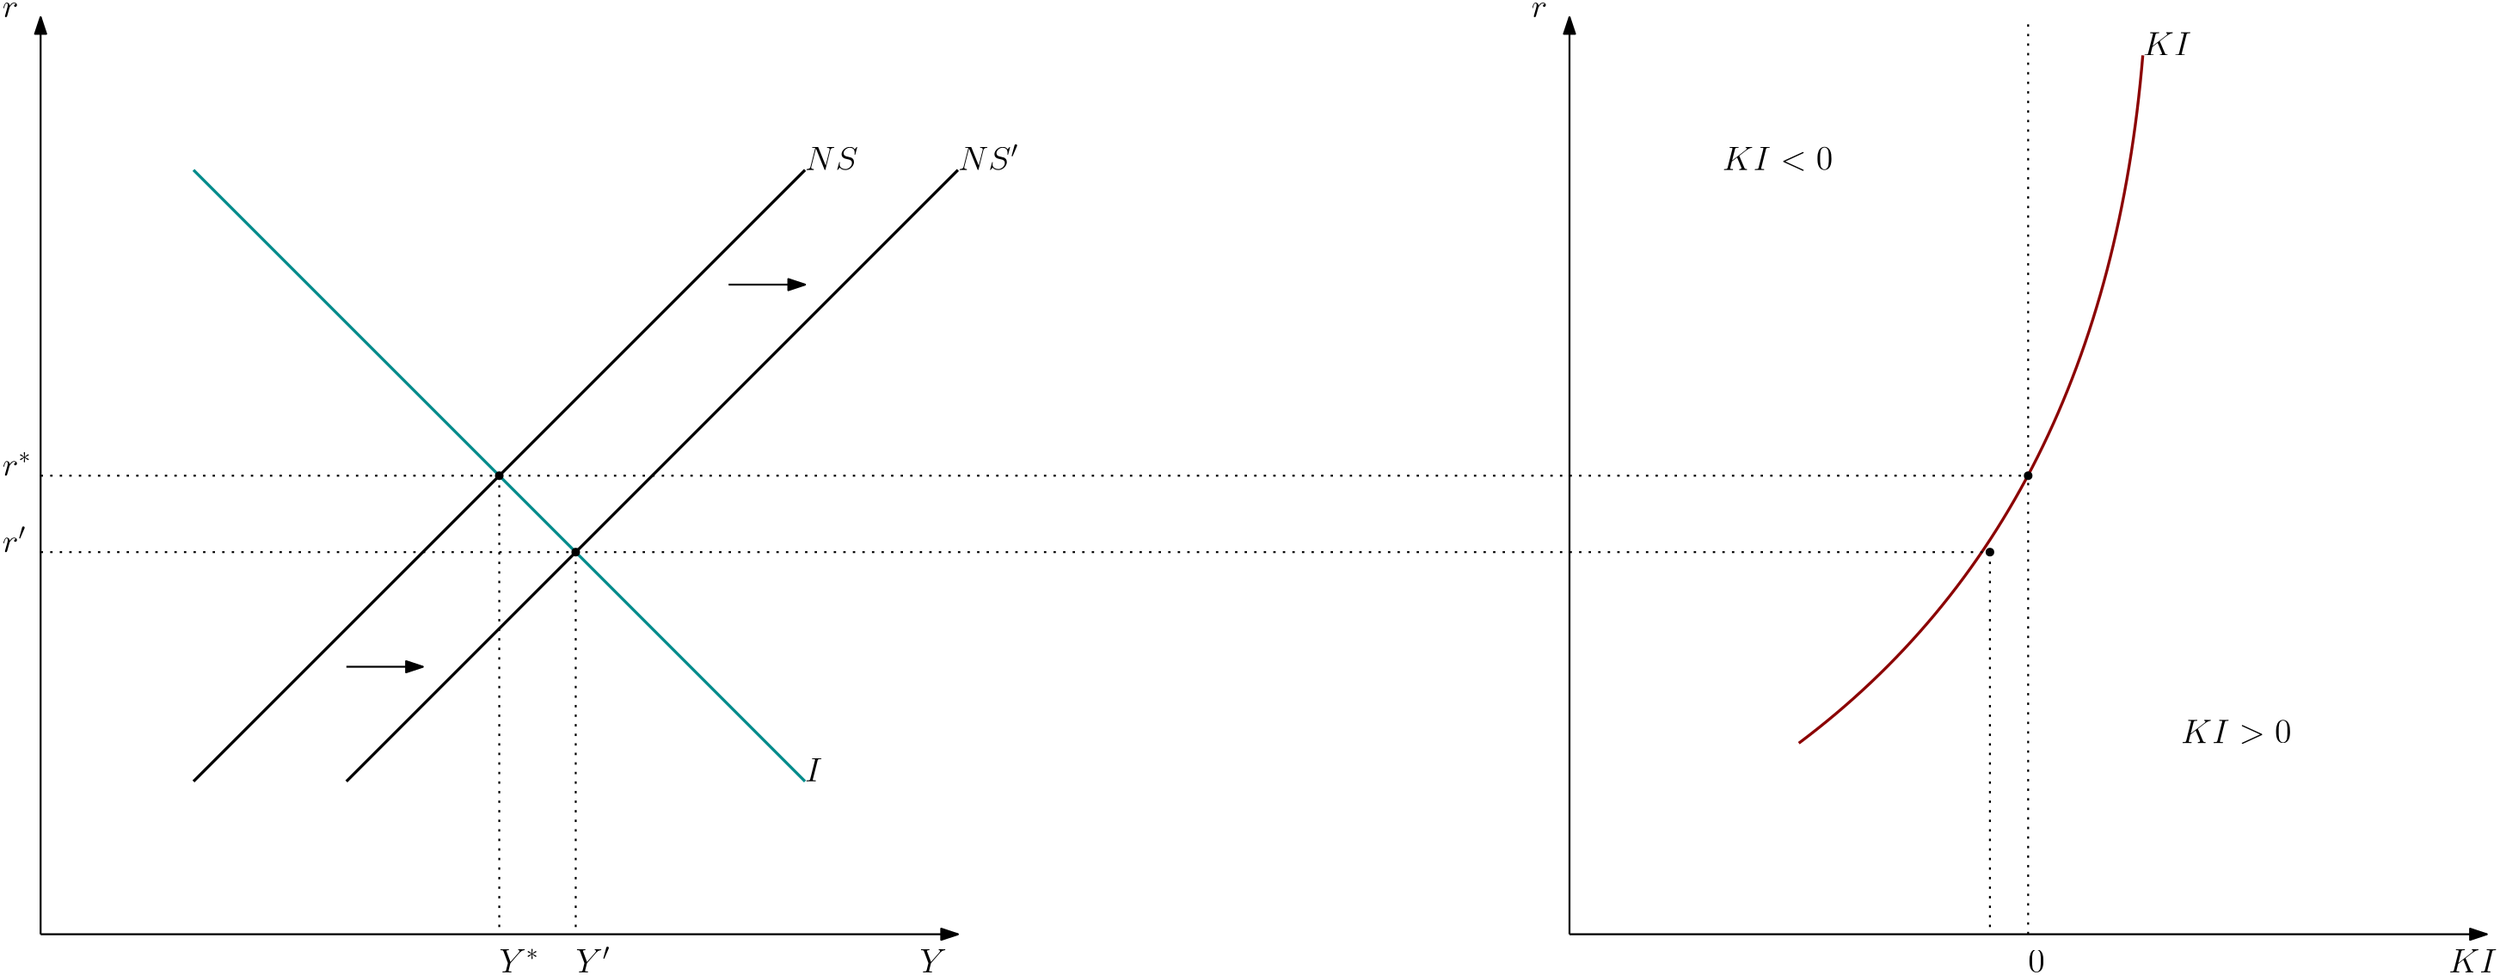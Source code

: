 <?xml version="1.0"?>
<!DOCTYPE ipe SYSTEM "ipe.dtd">
<ipe version="70218" creator="Ipe 7.2.28">
<info created="D:20240517211544" modified="D:20240517230627"/>
<ipestyle name="basic">
<symbol name="arrow/arc(spx)">
<path stroke="sym-stroke" fill="sym-stroke" pen="sym-pen">
0 0 m
-1 0.333 l
-1 -0.333 l
h
</path>
</symbol>
<symbol name="arrow/farc(spx)">
<path stroke="sym-stroke" fill="white" pen="sym-pen">
0 0 m
-1 0.333 l
-1 -0.333 l
h
</path>
</symbol>
<symbol name="arrow/ptarc(spx)">
<path stroke="sym-stroke" fill="sym-stroke" pen="sym-pen">
0 0 m
-1 0.333 l
-0.8 0 l
-1 -0.333 l
h
</path>
</symbol>
<symbol name="arrow/fptarc(spx)">
<path stroke="sym-stroke" fill="white" pen="sym-pen">
0 0 m
-1 0.333 l
-0.8 0 l
-1 -0.333 l
h
</path>
</symbol>
<symbol name="mark/circle(sx)" transformations="translations">
<path fill="sym-stroke">
0.6 0 0 0.6 0 0 e
0.4 0 0 0.4 0 0 e
</path>
</symbol>
<symbol name="mark/disk(sx)" transformations="translations">
<path fill="sym-stroke">
0.6 0 0 0.6 0 0 e
</path>
</symbol>
<symbol name="mark/fdisk(sfx)" transformations="translations">
<group>
<path fill="sym-fill">
0.5 0 0 0.5 0 0 e
</path>
<path fill="sym-stroke" fillrule="eofill">
0.6 0 0 0.6 0 0 e
0.4 0 0 0.4 0 0 e
</path>
</group>
</symbol>
<symbol name="mark/box(sx)" transformations="translations">
<path fill="sym-stroke" fillrule="eofill">
-0.6 -0.6 m
0.6 -0.6 l
0.6 0.6 l
-0.6 0.6 l
h
-0.4 -0.4 m
0.4 -0.4 l
0.4 0.4 l
-0.4 0.4 l
h
</path>
</symbol>
<symbol name="mark/square(sx)" transformations="translations">
<path fill="sym-stroke">
-0.6 -0.6 m
0.6 -0.6 l
0.6 0.6 l
-0.6 0.6 l
h
</path>
</symbol>
<symbol name="mark/fsquare(sfx)" transformations="translations">
<group>
<path fill="sym-fill">
-0.5 -0.5 m
0.5 -0.5 l
0.5 0.5 l
-0.5 0.5 l
h
</path>
<path fill="sym-stroke" fillrule="eofill">
-0.6 -0.6 m
0.6 -0.6 l
0.6 0.6 l
-0.6 0.6 l
h
-0.4 -0.4 m
0.4 -0.4 l
0.4 0.4 l
-0.4 0.4 l
h
</path>
</group>
</symbol>
<symbol name="mark/cross(sx)" transformations="translations">
<group>
<path fill="sym-stroke">
-0.43 -0.57 m
0.57 0.43 l
0.43 0.57 l
-0.57 -0.43 l
h
</path>
<path fill="sym-stroke">
-0.43 0.57 m
0.57 -0.43 l
0.43 -0.57 l
-0.57 0.43 l
h
</path>
</group>
</symbol>
<symbol name="arrow/fnormal(spx)">
<path stroke="sym-stroke" fill="white" pen="sym-pen">
0 0 m
-1 0.333 l
-1 -0.333 l
h
</path>
</symbol>
<symbol name="arrow/pointed(spx)">
<path stroke="sym-stroke" fill="sym-stroke" pen="sym-pen">
0 0 m
-1 0.333 l
-0.8 0 l
-1 -0.333 l
h
</path>
</symbol>
<symbol name="arrow/fpointed(spx)">
<path stroke="sym-stroke" fill="white" pen="sym-pen">
0 0 m
-1 0.333 l
-0.8 0 l
-1 -0.333 l
h
</path>
</symbol>
<symbol name="arrow/linear(spx)">
<path stroke="sym-stroke" pen="sym-pen">
-1 0.333 m
0 0 l
-1 -0.333 l
</path>
</symbol>
<symbol name="arrow/fdouble(spx)">
<path stroke="sym-stroke" fill="white" pen="sym-pen">
0 0 m
-1 0.333 l
-1 -0.333 l
h
-1 0 m
-2 0.333 l
-2 -0.333 l
h
</path>
</symbol>
<symbol name="arrow/double(spx)">
<path stroke="sym-stroke" fill="sym-stroke" pen="sym-pen">
0 0 m
-1 0.333 l
-1 -0.333 l
h
-1 0 m
-2 0.333 l
-2 -0.333 l
h
</path>
</symbol>
<symbol name="arrow/mid-normal(spx)">
<path stroke="sym-stroke" fill="sym-stroke" pen="sym-pen">
0.5 0 m
-0.5 0.333 l
-0.5 -0.333 l
h
</path>
</symbol>
<symbol name="arrow/mid-fnormal(spx)">
<path stroke="sym-stroke" fill="white" pen="sym-pen">
0.5 0 m
-0.5 0.333 l
-0.5 -0.333 l
h
</path>
</symbol>
<symbol name="arrow/mid-pointed(spx)">
<path stroke="sym-stroke" fill="sym-stroke" pen="sym-pen">
0.5 0 m
-0.5 0.333 l
-0.3 0 l
-0.5 -0.333 l
h
</path>
</symbol>
<symbol name="arrow/mid-fpointed(spx)">
<path stroke="sym-stroke" fill="white" pen="sym-pen">
0.5 0 m
-0.5 0.333 l
-0.3 0 l
-0.5 -0.333 l
h
</path>
</symbol>
<symbol name="arrow/mid-double(spx)">
<path stroke="sym-stroke" fill="sym-stroke" pen="sym-pen">
1 0 m
0 0.333 l
0 -0.333 l
h
0 0 m
-1 0.333 l
-1 -0.333 l
h
</path>
</symbol>
<symbol name="arrow/mid-fdouble(spx)">
<path stroke="sym-stroke" fill="white" pen="sym-pen">
1 0 m
0 0.333 l
0 -0.333 l
h
0 0 m
-1 0.333 l
-1 -0.333 l
h
</path>
</symbol>
<anglesize name="22.5 deg" value="22.5"/>
<anglesize name="30 deg" value="30"/>
<anglesize name="45 deg" value="45"/>
<anglesize name="60 deg" value="60"/>
<anglesize name="90 deg" value="90"/>
<arrowsize name="large" value="10"/>
<arrowsize name="small" value="5"/>
<arrowsize name="tiny" value="3"/>
<color name="blue" value="0 0 1"/>
<color name="brown" value="0.647 0.165 0.165"/>
<color name="darkblue" value="0 0 0.545"/>
<color name="darkcyan" value="0 0.545 0.545"/>
<color name="darkgray" value="0.663"/>
<color name="darkgreen" value="0 0.392 0"/>
<color name="darkmagenta" value="0.545 0 0.545"/>
<color name="darkorange" value="1 0.549 0"/>
<color name="darkred" value="0.545 0 0"/>
<color name="gold" value="1 0.843 0"/>
<color name="gray" value="0.745"/>
<color name="green" value="0 1 0"/>
<color name="lightblue" value="0.678 0.847 0.902"/>
<color name="lightcyan" value="0.878 1 1"/>
<color name="lightgray" value="0.827"/>
<color name="lightgreen" value="0.565 0.933 0.565"/>
<color name="lightyellow" value="1 1 0.878"/>
<color name="navy" value="0 0 0.502"/>
<color name="orange" value="1 0.647 0"/>
<color name="pink" value="1 0.753 0.796"/>
<color name="purple" value="0.627 0.125 0.941"/>
<color name="red" value="1 0 0"/>
<color name="seagreen" value="0.18 0.545 0.341"/>
<color name="turquoise" value="0.251 0.878 0.816"/>
<color name="violet" value="0.933 0.51 0.933"/>
<color name="yellow" value="1 1 0"/>
<dashstyle name="dash dot dotted" value="[4 2 1 2 1 2] 0"/>
<dashstyle name="dash dotted" value="[4 2 1 2] 0"/>
<dashstyle name="dashed" value="[4] 0"/>
<dashstyle name="dotted" value="[1 3] 0"/>
<gridsize name="10 pts (~3.5 mm)" value="10"/>
<gridsize name="14 pts (~5 mm)" value="14"/>
<gridsize name="16 pts (~6 mm)" value="16"/>
<gridsize name="20 pts (~7 mm)" value="20"/>
<gridsize name="28 pts (~10 mm)" value="28"/>
<gridsize name="32 pts (~12 mm)" value="32"/>
<gridsize name="4 pts" value="4"/>
<gridsize name="56 pts (~20 mm)" value="56"/>
<gridsize name="8 pts (~3 mm)" value="8"/>
<opacity name="10%" value="0.1"/>
<opacity name="30%" value="0.3"/>
<opacity name="50%" value="0.5"/>
<opacity name="75%" value="0.75"/>
<pen name="fat" value="1.2"/>
<pen name="heavier" value="0.8"/>
<pen name="ultrafat" value="2"/>
<symbolsize name="large" value="5"/>
<symbolsize name="small" value="2"/>
<symbolsize name="tiny" value="1.1"/>
<textsize name="Huge" value="\Huge"/>
<textsize name="LARGE" value="\LARGE"/>
<textsize name="Large" value="\Large"/>
<textsize name="footnote" value="\footnotesize"/>
<textsize name="huge" value="\huge"/>
<textsize name="large" value="\large"/>
<textsize name="script" value="\scriptsize"/>
<textsize name="small" value="\small"/>
<textsize name="tiny" value="\tiny"/>
<textstyle name="center" begin="\begin{center}" end="\end{center}"/>
<textstyle name="item" begin="\begin{itemize}\item{}" end="\end{itemize}"/>
<textstyle name="itemize" begin="\begin{itemize}" end="\end{itemize}"/>
<tiling name="falling" angle="-60" step="4" width="1"/>
<tiling name="rising" angle="30" step="4" width="1"/>
</ipestyle>
<ipestyle name="wide">
<layout paper="1920 1080" origin="0 0" frame="1920 1080"/>
</ipestyle>
<page>
<layer name="alpha"/>
<view layers="alpha" active="alpha"/>
<path layer="alpha" matrix="1 0 0 1 -128 0" stroke="black" pen="heavier" arrow="normal/normal">
576 448 m
576 832 l
</path>
<path matrix="1 0 0 1 -128 0" stroke="black" pen="heavier" arrow="normal/normal">
576 448 m
960 448 l
</path>
<path matrix="1 0 0 1 -128 0" stroke="black" pen="heavier" arrow="normal/normal">
1216 448 m
1216 832 l
</path>
<path matrix="1 0 0 1 -128 0" stroke="black" pen="heavier" arrow="normal/normal">
1216 448 m
1600 448 l
</path>
<path stroke="black" pen="fat">
512 512 m
768 768 l
</path>
<path stroke="darkcyan" pen="fat">
512 768 m
768 512 l
</path>
<path matrix="1 0 0 1 0 16" stroke="darkred" pen="fat">
1184 512 m
1312 608
1328 800 c
</path>
<path stroke="black" dash="dotted" pen="heavier">
448 640 m
1280 640 l
</path>
<path stroke="black" dash="dotted" pen="heavier">
640 640 m
640 448 l
</path>
<text transformations="translations" pos="432 832" stroke="black" type="label" width="6.721" height="6.177" depth="0" valign="baseline" size="Large" style="math">r</text>
<text transformations="translations" pos="816 432" stroke="black" type="label" width="11.272" height="9.803" depth="0" valign="baseline" size="Large" style="math">Y</text>
<text transformations="translations" pos="1072 832" stroke="black" type="label" width="6.721" height="6.177" depth="0" valign="baseline" size="Large" style="math">r</text>
<text transformations="translations" pos="1456 432" stroke="black" type="label" width="20.305" height="9.803" depth="0" valign="baseline" size="Large" style="math">KI</text>
<path stroke="black" dash="dotted" pen="heavier">
1280 448 m
1280 832 l
</path>
<use name="mark/disk(sx)" pos="1280 640" size="normal" stroke="black"/>
<use name="mark/disk(sx)" pos="640 640" size="normal" stroke="black"/>
<text transformations="translations" pos="1280 432" stroke="black" type="label" width="7.024" height="9.245" depth="0" valign="baseline" size="Large">0</text>
<text transformations="translations" pos="432 640" stroke="black" type="label" width="12.2" height="9.842" depth="0" valign="baseline" size="Large" style="math">r^\ast</text>
<text transformations="translations" pos="640 432" stroke="black" type="label" width="16.751" height="9.842" depth="0" valign="baseline" size="Large" style="math">Y^\ast</text>
<text transformations="translations" pos="768 768" stroke="black" type="label" width="22.221" height="9.803" depth="0" valign="baseline" size="Large" style="math">NS</text>
<text transformations="translations" pos="768 512" stroke="black" type="label" width="7.323" height="9.803" depth="0" valign="baseline" size="Large" style="math">I</text>
<text transformations="translations" pos="1328 816" stroke="black" type="label" width="20.305" height="9.803" depth="0" valign="baseline" size="Large" style="math">KI</text>
<text transformations="translations" pos="1152 768" stroke="black" type="label" width="46.224" height="9.806" depth="0.38" valign="baseline" size="Large" style="math">KI&lt;0</text>
<text transformations="translations" pos="1344 528" stroke="black" type="label" width="46.224" height="9.806" depth="0.38" valign="baseline" size="Large" style="math">KI&gt;0</text>
<path matrix="1 0 0 1 64 0" stroke="black" pen="fat">
512 512 m
768 768 l
</path>
<text transformations="translations" pos="832 768" stroke="black" type="label" width="25.459" height="10.741" depth="0" valign="baseline" size="Large">$NS&apos;$</text>
<path stroke="black" dash="dotted" pen="heavier">
448 608 m
1264 608 l
</path>
<path stroke="black" dash="dotted" pen="heavier">
1264 608 m
1264 448 l
</path>
<path stroke="black" dash="dotted" pen="heavier">
672 608 m
672 448 l
</path>
<text transformations="translations" pos="432 608" stroke="black" type="label" width="9.958" height="10.741" depth="0" valign="baseline" size="Large">$r&apos;$</text>
<text transformations="translations" pos="672 432" stroke="black" type="label" width="14.51" height="10.741" depth="0" valign="baseline" size="Large">$Y&apos;$</text>
<use name="mark/disk(sx)" pos="672 608" size="normal" stroke="black"/>
<use name="mark/disk(sx)" pos="1264 608" size="normal" stroke="black"/>
<path stroke="black" pen="heavier" arrow="normal/normal">
736 720 m
768 720 l
</path>
<path stroke="black" pen="heavier" arrow="normal/normal">
576 560 m
608 560 l
</path>
</page>
</ipe>
